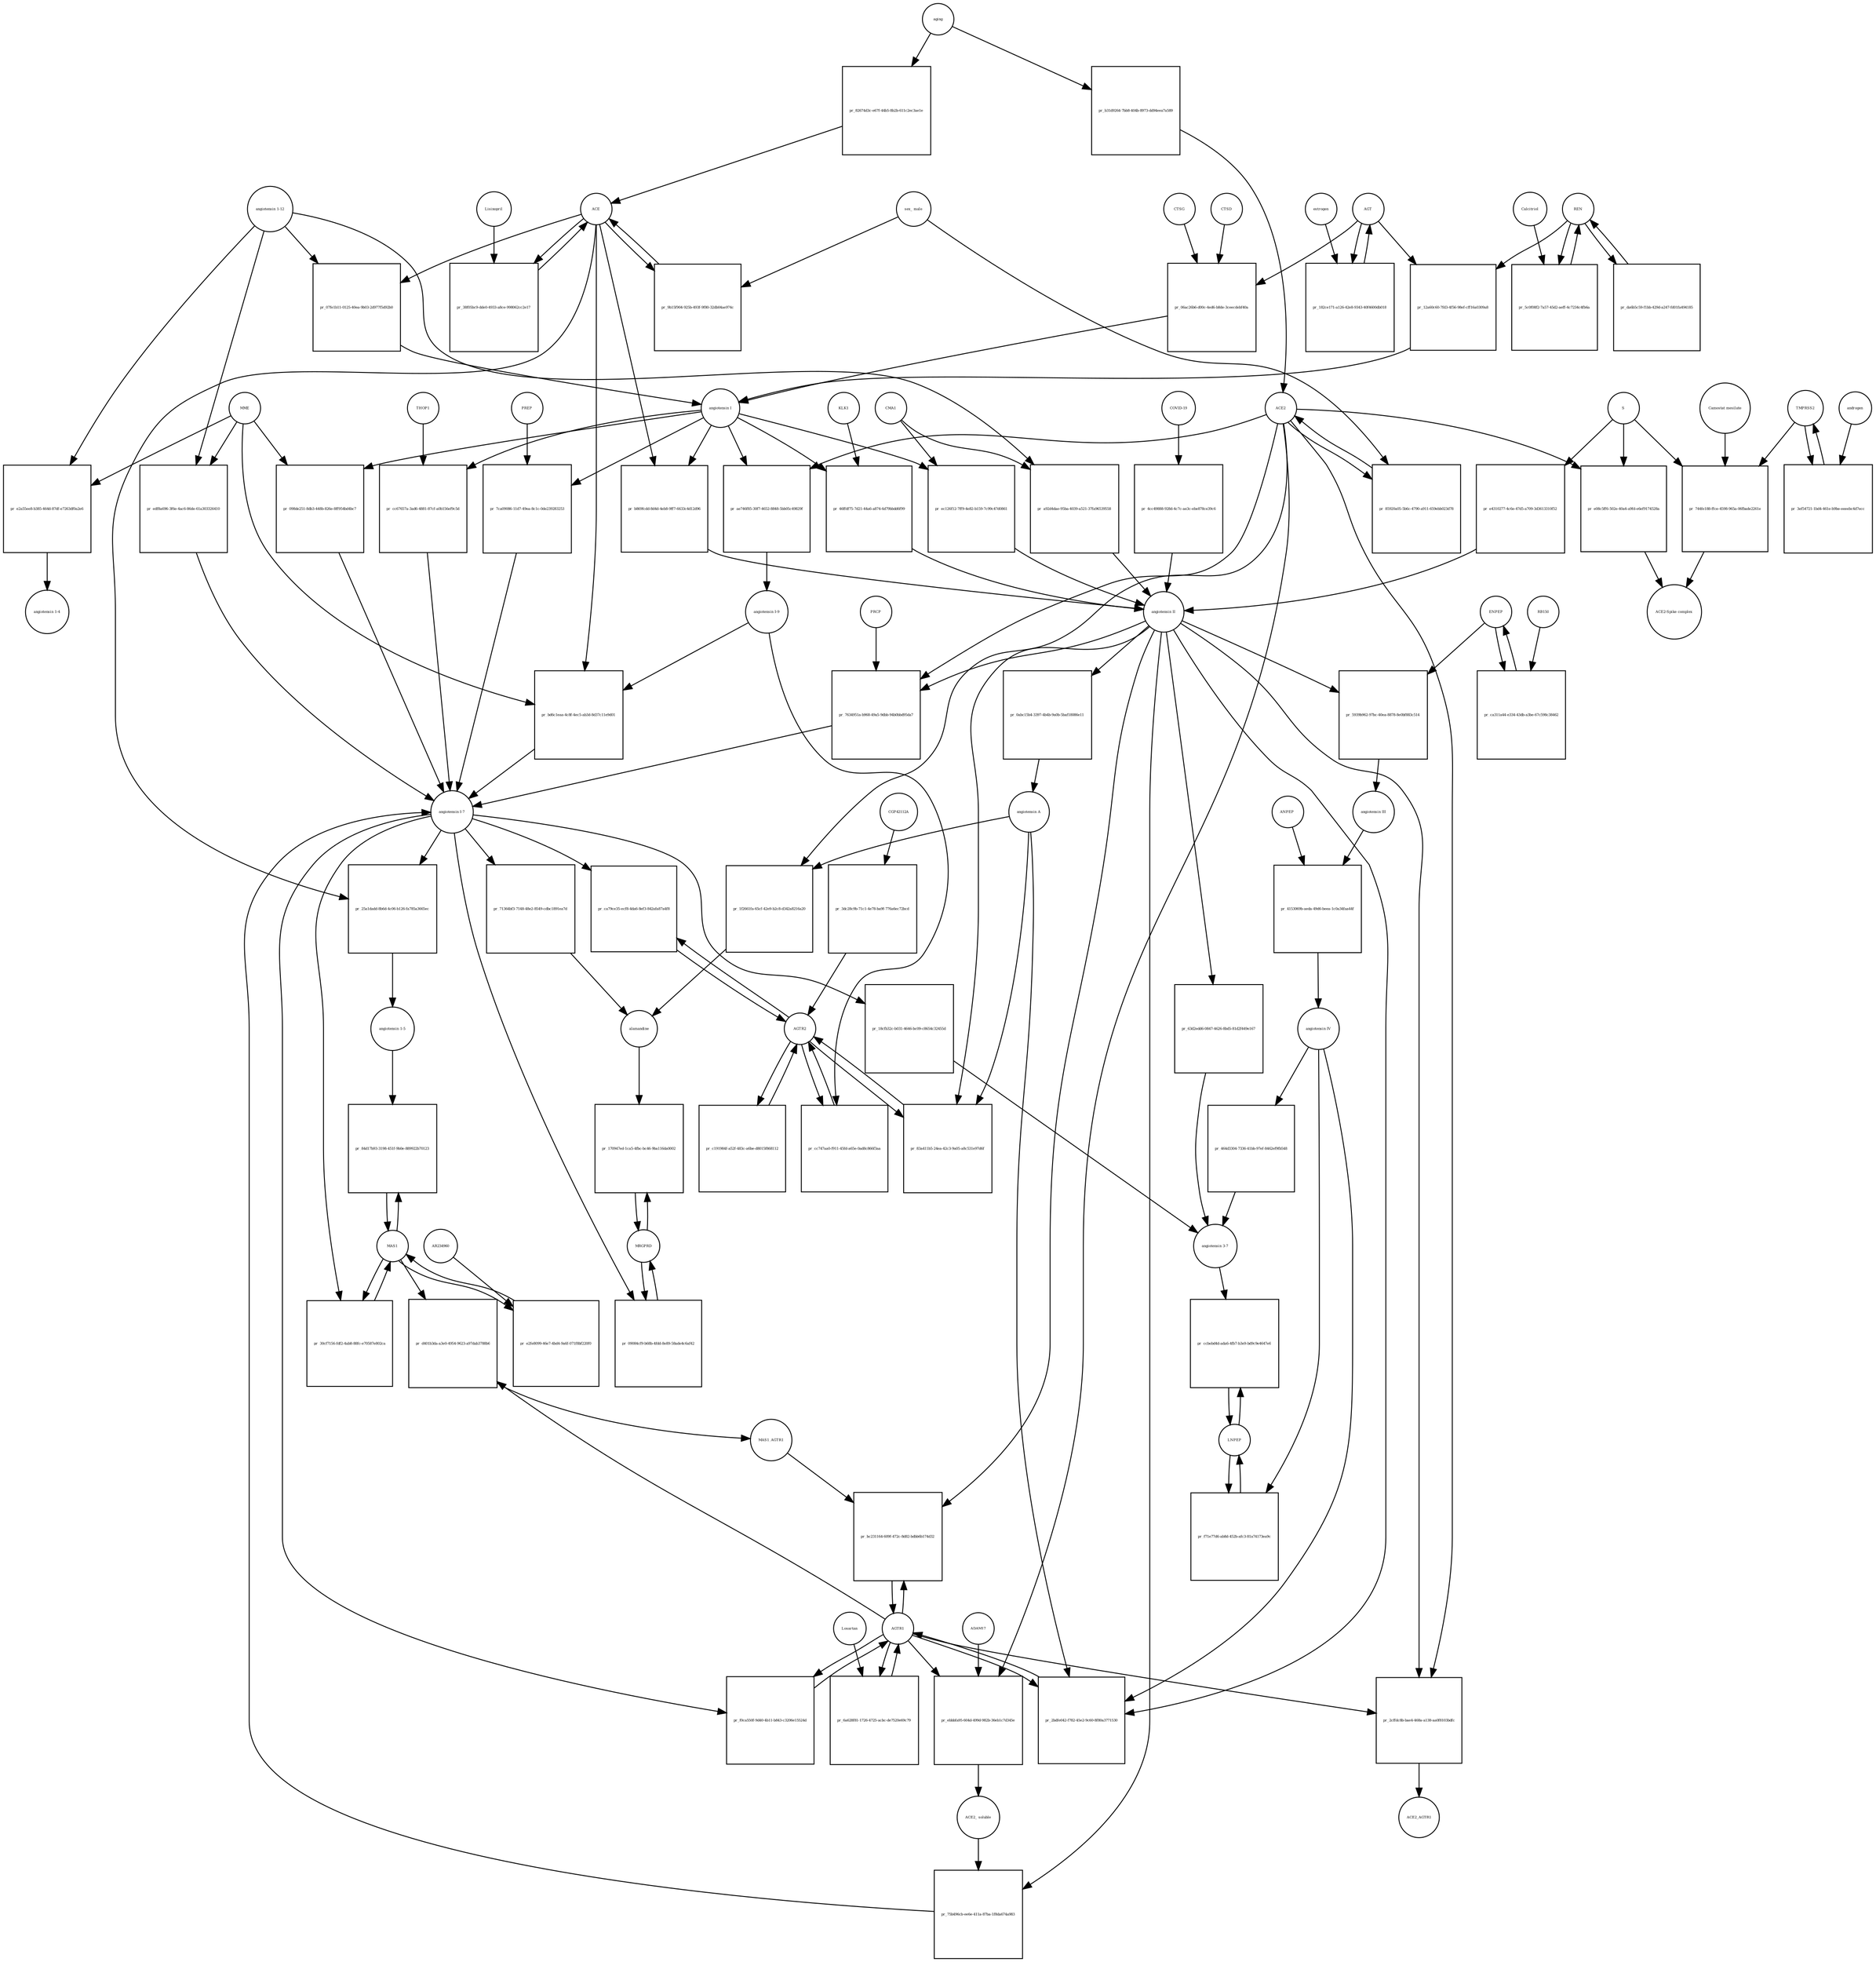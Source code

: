 strict digraph  {
"angiotensin I" [annotation="urn_miriam_obo.chebi_CHEBI%3A2718", bipartite=0, cls="simple chemical", fontsize=4, label="angiotensin I", shape=circle];
"pr_b869fcdd-8d4d-4eb8-9ff7-6633c4d12d96" [annotation="", bipartite=1, cls=process, fontsize=4, label="pr_b869fcdd-8d4d-4eb8-9ff7-6633c4d12d96", shape=square];
"angiotensin II" [annotation="urn_miriam_obo.chebi_CHEBI%3A2718", bipartite=0, cls="simple chemical", fontsize=4, label="angiotensin II", shape=circle];
ACE [annotation="urn_miriam_hgnc_HGNC%3A2707", bipartite=0, cls=macromolecule, fontsize=4, label=ACE, shape=circle];
"pr_ae746f85-30f7-4652-8848-5bb05c49829f" [annotation="", bipartite=1, cls=process, fontsize=4, label="pr_ae746f85-30f7-4652-8848-5bb05c49829f", shape=square];
"angiotensin I-9" [annotation="urn_miriam_obo.chebi_CHEBI%3A80128", bipartite=0, cls="simple chemical", fontsize=4, label="angiotensin I-9", shape=circle];
ACE2 [annotation="urn_miriam_hgnc_HGNC%3A13557", bipartite=0, cls=macromolecule, fontsize=4, label=ACE2, shape=circle];
"pr_bd6c1eaa-4c8f-4ec5-ab3d-8d37c11e9d01" [annotation="", bipartite=1, cls=process, fontsize=4, label="pr_bd6c1eaa-4c8f-4ec5-ab3d-8d37c11e9d01", shape=square];
"angiotensin I-7" [annotation="urn_miriam_obo.chebi_CHEBI%3A55438", bipartite=0, cls="simple chemical", fontsize=4, label="angiotensin I-7", shape=circle];
MME [annotation="urn_miriam_hgnc_HGNC%3A7154", bipartite=0, cls=macromolecule, fontsize=4, label=MME, shape=circle];
"pr_7634951a-b968-49a5-9dbb-94b0bbd95da7" [annotation="", bipartite=1, cls=process, fontsize=4, label="pr_7634951a-b968-49a5-9dbb-94b0bbd95da7", shape=square];
PRCP [annotation="urn_miriam_hgnc_HGNC%3A9344", bipartite=0, cls=macromolecule, fontsize=4, label=PRCP, shape=circle];
"pr_25a1dadd-8b6d-4c06-b126-fa785a3665ec" [annotation="", bipartite=1, cls=process, fontsize=4, label="pr_25a1dadd-8b6d-4c06-b126-fa785a3665ec", shape=square];
"angiotensin 1-5" [annotation="urn_miriam_obo.chebi_CHEBI%3A80129", bipartite=0, cls="simple chemical", fontsize=4, label="angiotensin 1-5", shape=circle];
REN [annotation="urn_miriam_hgnc_HGNC%3A9958", bipartite=0, cls=macromolecule, fontsize=4, label=REN, shape=circle];
"pr_5c0f08f2-7a57-45d2-aeff-4c7234c4fb6a" [annotation="", bipartite=1, cls="omitted process", fontsize=4, label="pr_5c0f08f2-7a57-45d2-aeff-4c7234c4fb6a", shape=square];
Calcitriol [annotation="urn_miriam_obo.chebi_CHEBI%3A17823", bipartite=0, cls="simple chemical", fontsize=4, label=Calcitriol, shape=circle];
AGT [annotation="urn_miriam_hgnc_HGNC%3A333", bipartite=0, cls=macromolecule, fontsize=4, label=AGT, shape=circle];
"pr_12a60c60-7fd3-4f56-98ef-cff16a0309a8" [annotation="", bipartite=1, cls=process, fontsize=4, label="pr_12a60c60-7fd3-4f56-98ef-cff16a0309a8", shape=square];
"pr_098de251-8db3-448b-826e-8ff954bd4bc7" [annotation="", bipartite=1, cls=process, fontsize=4, label="pr_098de251-8db3-448b-826e-8ff954bd4bc7", shape=square];
MAS1 [annotation="urn_miriam_hgnc_HGNC%3A6899", bipartite=0, cls=macromolecule, fontsize=4, label=MAS1, shape=circle];
"pr_84d17b93-3198-451f-9b0e-889922b70123" [annotation="", bipartite=1, cls=process, fontsize=4, label="pr_84d17b93-3198-451f-9b0e-889922b70123", shape=square];
"pr_71364bf3-7148-48e2-8549-cdbc1891ea7d" [annotation="", bipartite=1, cls=process, fontsize=4, label="pr_71364bf3-7148-48e2-8549-cdbc1891ea7d", shape=square];
alamandine [annotation="", bipartite=0, cls="simple chemical", fontsize=4, label=alamandine, shape=circle];
"pr_0abc15b4-3397-4b4b-9a0b-5baf18086e11" [annotation="", bipartite=1, cls=process, fontsize=4, label="pr_0abc15b4-3397-4b4b-9a0b-5baf18086e11", shape=square];
"angiotensin A" [annotation="urn_miriam_kegg.compound_C20970", bipartite=0, cls="simple chemical", fontsize=4, label="angiotensin A", shape=circle];
"pr_1f2661fa-65cf-42e9-b2c8-d342a8216a20" [annotation="", bipartite=1, cls=process, fontsize=4, label="pr_1f2661fa-65cf-42e9-b2c8-d342a8216a20", shape=square];
"pr_5939b962-97bc-40ea-8878-8e0bf883c514" [annotation="", bipartite=1, cls=process, fontsize=4, label="pr_5939b962-97bc-40ea-8878-8e0bf883c514", shape=square];
"angiotensin III" [annotation="urn_miriam_obo.chebi_CHEBI%3A89666", bipartite=0, cls="simple chemical", fontsize=4, label="angiotensin III", shape=circle];
ENPEP [annotation="", bipartite=0, cls=macromolecule, fontsize=4, label=ENPEP, shape=circle];
"pr_4153069b-aeda-49d6-beea-1c0a34faa44f" [annotation="", bipartite=1, cls=process, fontsize=4, label="pr_4153069b-aeda-49d6-beea-1c0a34faa44f", shape=square];
"angiotensin IV" [annotation="urn_miriam_pubmed_32333398|urn_miriam_obo.chebi_CHEBI%3A80127", bipartite=0, cls="simple chemical", fontsize=4, label="angiotensin IV", shape=circle];
"ANPEP " [annotation="urn_miriam_hgnc_HGNC%3A500", bipartite=0, cls=macromolecule, fontsize=4, label="ANPEP ", shape=circle];
CGP42112A [annotation="urn_miriam_obo.chebi_CHEBI%3A147302", bipartite=0, cls="simple chemical", fontsize=4, label=CGP42112A, shape=circle];
"pr_3dc28c9b-71c1-4e78-ba9f-776a6ec72bcd" [annotation="", bipartite=1, cls=process, fontsize=4, label="pr_3dc28c9b-71c1-4e78-ba9f-776a6ec72bcd", shape=square];
AGTR2 [annotation="urn_miriam_hgnc_HGNC%3A338", bipartite=0, cls=macromolecule, fontsize=4, label=AGTR2, shape=circle];
"pr_da6b5c59-f1bb-429d-a247-fd01fa494185" [annotation="", bipartite=1, cls=process, fontsize=4, label="pr_da6b5c59-f1bb-429d-a247-fd01fa494185", shape=square];
"pr_ebbbfa95-604d-499d-982b-36eb1c7d345e" [annotation="", bipartite=1, cls=process, fontsize=4, label="pr_ebbbfa95-604d-499d-982b-36eb1c7d345e", shape=square];
"ACE2_ soluble" [annotation="urn_miriam_hgnc.symbol_ACE2", bipartite=0, cls=macromolecule, fontsize=4, label="ACE2_ soluble", shape=circle];
ADAM17 [annotation="urn_miriam_hgnc_HGNC%3A195", bipartite=0, cls=macromolecule, fontsize=4, label=ADAM17, shape=circle];
AGTR1 [annotation="urn_miriam_hgnc_HGNC%3A336", bipartite=0, cls=macromolecule, fontsize=4, label=AGTR1, shape=circle];
"pr_83a411b5-24ea-42c3-9a05-a8c531e97d6f" [annotation="", bipartite=1, cls=process, fontsize=4, label="pr_83a411b5-24ea-42c3-9a05-a8c531e97d6f", shape=square];
"pr_b31d9264-7bb8-404b-8973-dd94eea7a589" [annotation="", bipartite=1, cls=process, fontsize=4, label="pr_b31d9264-7bb8-404b-8973-dd94eea7a589", shape=square];
aging [annotation="urn_miriam_obo.go_GO%3A0007568", bipartite=0, cls=phenotype, fontsize=4, label=aging, shape=circle];
MRGPRD [annotation="urn_miriam_hgnc_HGNC%3A29626", bipartite=0, cls=macromolecule, fontsize=4, label=MRGPRD, shape=circle];
"pr_170947ed-1ca5-4fbc-bc46-9ba116da0002" [annotation="", bipartite=1, cls=process, fontsize=4, label="pr_170947ed-1ca5-4fbc-bc46-9ba116da0002", shape=square];
"pr_75b496cb-ee6e-411a-87ba-1f8da674a983" [annotation="", bipartite=1, cls=process, fontsize=4, label="pr_75b496cb-ee6e-411a-87ba-1f8da674a983", shape=square];
"pr_82674d3c-e67f-44b5-8b2b-611c2ec3ae1e" [annotation="", bipartite=1, cls=process, fontsize=4, label="pr_82674d3c-e67f-44b5-8b2b-611c2ec3ae1e", shape=square];
"pr_85920a05-5b6c-4790-a911-659ebb023d78" [annotation="", bipartite=1, cls=process, fontsize=4, label="pr_85920a05-5b6c-4790-a911-659ebb023d78", shape=square];
"sex_ male" [annotation=urn_miriam_mesh_D008297, bipartite=0, cls=phenotype, fontsize=4, label="sex_ male", shape=circle];
"pr_e4310277-4c6e-47d5-a709-3d3613310f52" [annotation="", bipartite=1, cls=process, fontsize=4, label="pr_e4310277-4c6e-47d5-a709-3d3613310f52", shape=square];
S [annotation="urn_miriam_uniprot_P0DTC2|urn_miriam_uniprot_P59594", bipartite=0, cls=macromolecule, fontsize=4, label=S, shape=circle];
"pr_9b15f904-925b-493f-9f80-32db04ae974c" [annotation="", bipartite=1, cls=process, fontsize=4, label="pr_9b15f904-925b-493f-9f80-32db04ae974c", shape=square];
"pr_2bdfe042-f782-45e2-9c60-8f80a3771530" [annotation="", bipartite=1, cls=process, fontsize=4, label="pr_2bdfe042-f782-45e2-9c60-8f80a3771530", shape=square];
"pr_2cffdc8b-bae4-468a-a138-aa0f8103bdfc" [annotation="", bipartite=1, cls=process, fontsize=4, label="pr_2cffdc8b-bae4-468a-a138-aa0f8103bdfc", shape=square];
ACE2_AGTR1 [annotation=urn_miriam_pubmed_25225202, bipartite=0, cls=complex, fontsize=4, label=ACE2_AGTR1, shape=circle];
"pr_e08c5ff6-502e-40a4-a9fd-e6ef9174528a" [annotation="", bipartite=1, cls=process, fontsize=4, label="pr_e08c5ff6-502e-40a4-a9fd-e6ef9174528a", shape=square];
"ACE2-Spike complex" [annotation=urn_miriam_pubmed_32275855, bipartite=0, cls=complex, fontsize=4, label="ACE2-Spike complex", shape=circle];
"pr_4cc49888-928d-4c7c-ae3c-ebe878ce39c6" [annotation="", bipartite=1, cls=process, fontsize=4, label="pr_4cc49888-928d-4c7c-ae3c-ebe878ce39c6", shape=square];
"COVID-19" [annotation="urn_miriam_taxonomy_2697049|urn_miriam_mesh_C000657245", bipartite=0, cls=phenotype, fontsize=4, label="COVID-19", shape=circle];
"angiotensin 1-12" [annotation=urn_miriam_pubmed_27465904, bipartite=0, cls="simple chemical", fontsize=4, label="angiotensin 1-12", shape=circle];
"pr_a92d4dae-95ba-4039-a521-37fa96539558" [annotation="", bipartite=1, cls=process, fontsize=4, label="pr_a92d4dae-95ba-4039-a521-37fa96539558", shape=square];
CMA1 [annotation="urn_miriam_hgnc_HGNC%3A2097", bipartite=0, cls=macromolecule, fontsize=4, label=CMA1, shape=circle];
TMPRSS2 [annotation="urn_miriam_hgnc_HGNC%3A11876", bipartite=0, cls=macromolecule, fontsize=4, label=TMPRSS2, shape=circle];
"pr_3ef54721-1bd4-461e-b9be-eeeebc4d7ecc" [annotation="", bipartite=1, cls="omitted process", fontsize=4, label="pr_3ef54721-1bd4-461e-b9be-eeeebc4d7ecc", shape=square];
androgen [annotation="urn_miriam_obo.chebi_CHEBI%3A50113", bipartite=0, cls="simple chemical", fontsize=4, label=androgen, shape=circle];
"pr_182ce171-a126-42e8-9343-40f4600db018" [annotation="", bipartite=1, cls="omitted process", fontsize=4, label="pr_182ce171-a126-42e8-9343-40f4600db018", shape=square];
estrogen [annotation="urn_miriam_obo.chebi_CHEBI%3A50114", bipartite=0, cls="simple chemical", fontsize=4, label=estrogen, shape=circle];
"pr_e2a55ee8-b385-464d-87df-e7263df0a2e6" [annotation="", bipartite=1, cls=process, fontsize=4, label="pr_e2a55ee8-b385-464d-87df-e7263df0a2e6", shape=square];
"angiotensin 1-4" [annotation=urn_miriam_pubmed_22490446, bipartite=0, cls="simple chemical", fontsize=4, label="angiotensin 1-4", shape=circle];
"pr_d401b3da-a3e0-4954-9623-a97dab3788b6" [annotation="", bipartite=1, cls=process, fontsize=4, label="pr_d401b3da-a3e0-4954-9623-a97dab3788b6", shape=square];
MAS1_AGTR1 [annotation=urn_miriam_pubmed_15809376, bipartite=0, cls=complex, fontsize=4, label=MAS1_AGTR1, shape=circle];
"pr_bc231164-609f-472c-8d82-bdbb6b174d32" [annotation="", bipartite=1, cls=process, fontsize=4, label="pr_bc231164-609f-472c-8d82-bdbb6b174d32", shape=square];
"pr_38f05bc9-dde0-4933-a8ce-998062cc2e17" [annotation="", bipartite=1, cls=process, fontsize=4, label="pr_38f05bc9-dde0-4933-a8ce-998062cc2e17", shape=square];
Lisinopril [annotation="urn_miriam_obo.chebi_CHEBI%3A43755", bipartite=0, cls="simple chemical", fontsize=4, label=Lisinopril, shape=circle];
"pr_07fe1b11-0125-40ea-9b03-2d977f5d92b0" [annotation="", bipartite=1, cls=process, fontsize=4, label="pr_07fe1b11-0125-40ea-9b03-2d977f5d92b0", shape=square];
LNPEP [annotation="urn_miriam_hgnc_HGNC%3A6656", bipartite=0, cls=macromolecule, fontsize=4, label=LNPEP, shape=circle];
"pr_f71e77d6-ab8d-452b-afc3-81a74173ea9c" [annotation="", bipartite=1, cls=process, fontsize=4, label="pr_f71e77d6-ab8d-452b-afc3-81a74173ea9c", shape=square];
"pr_edf8a696-3f6e-4ac6-86de-61a303326410" [annotation="", bipartite=1, cls=process, fontsize=4, label="pr_edf8a696-3f6e-4ac6-86de-61a303326410", shape=square];
"pr_e2fe8099-46e7-4bd4-9a6f-071f8bf220f0" [annotation="", bipartite=1, cls=process, fontsize=4, label="pr_e2fe8099-46e7-4bd4-9a6f-071f8bf220f0", shape=square];
AR234960 [annotation="urn_miriam_pubchem.compound_146025955", bipartite=0, cls="simple chemical", fontsize=4, label=AR234960, shape=circle];
"pr_ca311a44-e334-43db-a3be-67c598c38462" [annotation="", bipartite=1, cls=process, fontsize=4, label="pr_ca311a44-e334-43db-a3be-67c598c38462", shape=square];
RB150 [annotation="", bipartite=0, cls="simple chemical", fontsize=4, label=RB150, shape=circle];
"pr_06ac26b6-d00c-4ed6-b8de-3ceecdebf40a" [annotation="", bipartite=1, cls=process, fontsize=4, label="pr_06ac26b6-d00c-4ed6-b8de-3ceecdebf40a", shape=square];
CTSD [annotation="urn_miriam_hgnc_HGNC%3A2529", bipartite=0, cls=macromolecule, fontsize=4, label=CTSD, shape=circle];
CTSG [annotation="urn_miriam_hgnc_HGNC%3A2532", bipartite=0, cls=macromolecule, fontsize=4, label=CTSG, shape=circle];
"pr_ec126f12-7ff9-4e82-b159-7c99c47d0861" [annotation="", bipartite=1, cls=process, fontsize=4, label="pr_ec126f12-7ff9-4e82-b159-7c99c47d0861", shape=square];
"pr_46ffdf75-7d21-44a6-a874-6d79bbdd6f99" [annotation="", bipartite=1, cls=process, fontsize=4, label="pr_46ffdf75-7d21-44a6-a874-6d79bbdd6f99", shape=square];
KLK1 [annotation="urn_miriam_hgnc_HGNC%3A6357|urn_miriam_pubmed_6555043", bipartite=0, cls=macromolecule, fontsize=4, label=KLK1, shape=circle];
"pr_cc67657a-3ad6-4881-87cf-a0b156ef9c5d" [annotation="", bipartite=1, cls=process, fontsize=4, label="pr_cc67657a-3ad6-4881-87cf-a0b156ef9c5d", shape=square];
THOP1 [annotation="urn_miriam_hgnc_HGNC%3A11793", bipartite=0, cls=macromolecule, fontsize=4, label=THOP1, shape=circle];
"pr_7ca09086-11d7-49ea-8c1c-0de239283253" [annotation="", bipartite=1, cls=process, fontsize=4, label="pr_7ca09086-11d7-49ea-8c1c-0de239283253", shape=square];
PREP [annotation="urn_miriam_hgnc_HGNC%3A9358", bipartite=0, cls=macromolecule, fontsize=4, label=PREP, shape=circle];
"pr_6a628f81-1726-4725-acbc-de7520e69c79" [annotation="", bipartite=1, cls=process, fontsize=4, label="pr_6a628f81-1726-4725-acbc-de7520e69c79", shape=square];
Losartan [annotation="urn_miriam_obo.chebi_CHEBI%3A6541", bipartite=0, cls="simple chemical", fontsize=4, label=Losartan, shape=circle];
"pr_f0ca550f-9d40-4b11-b843-c3206e15524d" [annotation="", bipartite=1, cls=process, fontsize=4, label="pr_f0ca550f-9d40-4b11-b843-c3206e15524d", shape=square];
"pr_c191984f-a52f-483c-a6be-d8015f868112" [annotation="", bipartite=1, cls=process, fontsize=4, label="pr_c191984f-a52f-483c-a6be-d8015f868112", shape=square];
"pr_ca79ce35-ecf8-4da6-8ef3-842afa87a4f8" [annotation="", bipartite=1, cls=process, fontsize=4, label="pr_ca79ce35-ecf8-4da6-8ef3-842afa87a4f8", shape=square];
"pr_cc747aa0-f911-45fd-a65e-0ad8c866f3aa" [annotation="", bipartite=1, cls=process, fontsize=4, label="pr_cc747aa0-f911-45fd-a65e-0ad8c866f3aa", shape=square];
"pr_30cf7156-fdf2-4ab8-88fc-e70587e802ca" [annotation="", bipartite=1, cls=process, fontsize=4, label="pr_30cf7156-fdf2-4ab8-88fc-e70587e802ca", shape=square];
"pr_09084cf9-b68b-4fdd-8e89-58ade4c6af42" [annotation="", bipartite=1, cls=process, fontsize=4, label="pr_09084cf9-b68b-4fdd-8e89-58ade4c6af42", shape=square];
"pr_18cfb32c-b031-4646-bc09-c8654c32455d" [annotation="", bipartite=1, cls=process, fontsize=4, label="pr_18cfb32c-b031-4646-bc09-c8654c32455d", shape=square];
"angiotensin 3-7" [annotation=urn_miriam_pubmed_30934934, bipartite=0, cls="simple chemical", fontsize=4, label="angiotensin 3-7", shape=circle];
"pr_63d2edd6-0847-4626-8bd5-81d2f449e167" [annotation="", bipartite=1, cls=process, fontsize=4, label="pr_63d2edd6-0847-4626-8bd5-81d2f449e167", shape=square];
"pr_464d3304-7336-41bb-97ef-8462ef9fb548" [annotation="", bipartite=1, cls=process, fontsize=4, label="pr_464d3304-7336-41bb-97ef-8462ef9fb548", shape=square];
"pr_744fe188-ffce-4598-965a-06fbade2261e" [annotation="", bipartite=1, cls="omitted process", fontsize=4, label="pr_744fe188-ffce-4598-965a-06fbade2261e", shape=square];
"Camostat mesilate" [annotation="urn_miriam_obo.chebi_CHEBI%3A135632", bipartite=0, cls="simple chemical", fontsize=4, label="Camostat mesilate", shape=circle];
"pr_ccbebd4d-ada6-4fb7-b3e9-bd9c9e4647e6" [annotation="", bipartite=1, cls=process, fontsize=4, label="pr_ccbebd4d-ada6-4fb7-b3e9-bd9c9e4647e6", shape=square];
"angiotensin I" -> "pr_b869fcdd-8d4d-4eb8-9ff7-6633c4d12d96"  [annotation="", interaction_type=consumption];
"angiotensin I" -> "pr_ae746f85-30f7-4652-8848-5bb05c49829f"  [annotation="", interaction_type=consumption];
"angiotensin I" -> "pr_098de251-8db3-448b-826e-8ff954bd4bc7"  [annotation="", interaction_type=consumption];
"angiotensin I" -> "pr_ec126f12-7ff9-4e82-b159-7c99c47d0861"  [annotation="", interaction_type=consumption];
"angiotensin I" -> "pr_46ffdf75-7d21-44a6-a874-6d79bbdd6f99"  [annotation="", interaction_type=consumption];
"angiotensin I" -> "pr_cc67657a-3ad6-4881-87cf-a0b156ef9c5d"  [annotation="", interaction_type=consumption];
"angiotensin I" -> "pr_7ca09086-11d7-49ea-8c1c-0de239283253"  [annotation="", interaction_type=consumption];
"pr_b869fcdd-8d4d-4eb8-9ff7-6633c4d12d96" -> "angiotensin II"  [annotation="", interaction_type=production];
"angiotensin II" -> "pr_7634951a-b968-49a5-9dbb-94b0bbd95da7"  [annotation="", interaction_type=consumption];
"angiotensin II" -> "pr_0abc15b4-3397-4b4b-9a0b-5baf18086e11"  [annotation="", interaction_type=consumption];
"angiotensin II" -> "pr_5939b962-97bc-40ea-8878-8e0bf883c514"  [annotation="", interaction_type=consumption];
"angiotensin II" -> "pr_83a411b5-24ea-42c3-9a05-a8c531e97d6f"  [annotation="urn_miriam_pubmed_17630322|urn_miriam_taxonomy_9606|urn_miriam_pubmed_17138938", interaction_type=stimulation];
"angiotensin II" -> "pr_75b496cb-ee6e-411a-87ba-1f8da674a983"  [annotation="", interaction_type=consumption];
"angiotensin II" -> "pr_2bdfe042-f782-45e2-9c60-8f80a3771530"  [annotation="urn_miriam_pubmed_17630322|urn_miriam_taxonomy_40674|urn_miriam_pubmed_26497614|urn_miriam_pubmed_32333398|urn_miriam_pubmed_17138938", interaction_type=stimulation];
"angiotensin II" -> "pr_2cffdc8b-bae4-468a-a138-aa0f8103bdfc"  [annotation="urn_miriam_pubmed_25225202|urn_miriam_taxonomy_40674", interaction_type=inhibition];
"angiotensin II" -> "pr_bc231164-609f-472c-8d82-bdbb6b174d32"  [annotation="urn_miriam_pubmed_15809376|urn_miriam_taxonomy_40674", interaction_type=stimulation];
"angiotensin II" -> "pr_63d2edd6-0847-4626-8bd5-81d2f449e167"  [annotation="", interaction_type=consumption];
ACE -> "pr_b869fcdd-8d4d-4eb8-9ff7-6633c4d12d96"  [annotation="urn_miriam_taxonomy_9606|urn_miriam_pubmed_190881|urn_miriam_pubmed_10969042", interaction_type=catalysis];
ACE -> "pr_bd6c1eaa-4c8f-4ec5-ab3d-8d37c11e9d01"  [annotation="urn_miriam_pubmed_15283675|urn_miriam_taxonomy_9606", interaction_type=catalysis];
ACE -> "pr_25a1dadd-8b6d-4c06-b126-fa785a3665ec"  [annotation="urn_miriam_pubmed_10969042|urn_miriam_taxonomy_9606", interaction_type=catalysis];
ACE -> "pr_9b15f904-925b-493f-9f80-32db04ae974c"  [annotation="", interaction_type=consumption];
ACE -> "pr_38f05bc9-dde0-4933-a8ce-998062cc2e17"  [annotation="", interaction_type=consumption];
ACE -> "pr_07fe1b11-0125-40ea-9b03-2d977f5d92b0"  [annotation="urn_miriam_pubmed_22490446|urn_miriam_taxonomy_10116", interaction_type=catalysis];
"pr_ae746f85-30f7-4652-8848-5bb05c49829f" -> "angiotensin I-9"  [annotation="", interaction_type=production];
"angiotensin I-9" -> "pr_bd6c1eaa-4c8f-4ec5-ab3d-8d37c11e9d01"  [annotation="", interaction_type=consumption];
"angiotensin I-9" -> "pr_cc747aa0-f911-45fd-a65e-0ad8c866f3aa"  [annotation="urn_miriam_pubmed_30048754|urn_miriam_taxonomy_10116", interaction_type=stimulation];
ACE2 -> "pr_ae746f85-30f7-4652-8848-5bb05c49829f"  [annotation="urn_miriam_pubmed_10969042|urn_miriam_taxonomy_9606", interaction_type=catalysis];
ACE2 -> "pr_7634951a-b968-49a5-9dbb-94b0bbd95da7"  [annotation="urn_miriam_taxonomy_10090|urn_miriam_pubmed_23392115", interaction_type=catalysis];
ACE2 -> "pr_1f2661fa-65cf-42e9-b2c8-d342a8216a20"  [annotation="urn_miriam_pubmed_23446738|urn_miriam_taxonomy_9606", interaction_type=catalysis];
ACE2 -> "pr_ebbbfa95-604d-499d-982b-36eb1c7d345e"  [annotation="", interaction_type=consumption];
ACE2 -> "pr_85920a05-5b6c-4790-a911-659ebb023d78"  [annotation="", interaction_type=consumption];
ACE2 -> "pr_2cffdc8b-bae4-468a-a138-aa0f8103bdfc"  [annotation="", interaction_type=consumption];
ACE2 -> "pr_e08c5ff6-502e-40a4-a9fd-e6ef9174528a"  [annotation="", interaction_type=consumption];
"pr_bd6c1eaa-4c8f-4ec5-ab3d-8d37c11e9d01" -> "angiotensin I-7"  [annotation="", interaction_type=production];
"angiotensin I-7" -> "pr_25a1dadd-8b6d-4c06-b126-fa785a3665ec"  [annotation="", interaction_type=consumption];
"angiotensin I-7" -> "pr_71364bf3-7148-48e2-8549-cdbc1891ea7d"  [annotation="", interaction_type=consumption];
"angiotensin I-7" -> "pr_f0ca550f-9d40-4b11-b843-c3206e15524d"  [annotation="urn_miriam_pubmed_29928987|urn_miriam_taxonomy_9606", interaction_type=inhibition];
"angiotensin I-7" -> "pr_ca79ce35-ecf8-4da6-8ef3-842afa87a4f8"  [annotation="urn_miriam_pubmed_15767466|urn_miriam_taxonomy_10116", interaction_type=stimulation];
"angiotensin I-7" -> "pr_30cf7156-fdf2-4ab8-88fc-e70587e802ca"  [annotation="urn_miriam_pubmed_27217404|urn_miriam_taxonomy_9606", interaction_type=stimulation];
"angiotensin I-7" -> "pr_09084cf9-b68b-4fdd-8e89-58ade4c6af42"  [annotation="urn_miriam_pubmed_27217404|urn_miriam_taxonomy_9606", interaction_type=stimulation];
"angiotensin I-7" -> "pr_18cfb32c-b031-4646-bc09-c8654c32455d"  [annotation="", interaction_type=consumption];
MME -> "pr_bd6c1eaa-4c8f-4ec5-ab3d-8d37c11e9d01"  [annotation="urn_miriam_pubmed_15283675|urn_miriam_taxonomy_9606", interaction_type=catalysis];
MME -> "pr_098de251-8db3-448b-826e-8ff954bd4bc7"  [annotation="urn_miriam_taxonomy_9606|urn_miriam_pubmed_15283675", interaction_type=catalysis];
MME -> "pr_e2a55ee8-b385-464d-87df-e7263df0a2e6"  [annotation="urn_miriam_pubmed_22490446|urn_miriam_taxonomy_10116", interaction_type=catalysis];
MME -> "pr_edf8a696-3f6e-4ac6-86de-61a303326410"  [annotation="urn_miriam_pubmed_22490446|urn_miriam_taxonomy_10116", interaction_type=catalysis];
"pr_7634951a-b968-49a5-9dbb-94b0bbd95da7" -> "angiotensin I-7"  [annotation="", interaction_type=production];
PRCP -> "pr_7634951a-b968-49a5-9dbb-94b0bbd95da7"  [annotation="urn_miriam_taxonomy_10090|urn_miriam_pubmed_23392115", interaction_type=catalysis];
"pr_25a1dadd-8b6d-4c06-b126-fa785a3665ec" -> "angiotensin 1-5"  [annotation="", interaction_type=production];
"angiotensin 1-5" -> "pr_84d17b93-3198-451f-9b0e-889922b70123"  [annotation="urn_miriam_pubmed_27660028|urn_miriam_taxonomy_10116|urn_miriam_taxonomy_9606|urn_miriam_pubmed_27217404", interaction_type=stimulation];
REN -> "pr_5c0f08f2-7a57-45d2-aeff-4c7234c4fb6a"  [annotation="", interaction_type=consumption];
REN -> "pr_12a60c60-7fd3-4f56-98ef-cff16a0309a8"  [annotation="urn_miriam_pubmed_10585461|urn_miriam_pubmed_30934934|urn_miriam_pubmed_6172448|urn_miriam_taxonomy_9606", interaction_type=catalysis];
REN -> "pr_da6b5c59-f1bb-429d-a247-fd01fa494185"  [annotation="", interaction_type=consumption];
"pr_5c0f08f2-7a57-45d2-aeff-4c7234c4fb6a" -> REN  [annotation="", interaction_type=production];
Calcitriol -> "pr_5c0f08f2-7a57-45d2-aeff-4c7234c4fb6a"  [annotation="", interaction_type=inhibition];
AGT -> "pr_12a60c60-7fd3-4f56-98ef-cff16a0309a8"  [annotation="", interaction_type=consumption];
AGT -> "pr_182ce171-a126-42e8-9343-40f4600db018"  [annotation="", interaction_type=consumption];
AGT -> "pr_06ac26b6-d00c-4ed6-b8de-3ceecdebf40a"  [annotation="", interaction_type=consumption];
"pr_12a60c60-7fd3-4f56-98ef-cff16a0309a8" -> "angiotensin I"  [annotation="", interaction_type=production];
"pr_098de251-8db3-448b-826e-8ff954bd4bc7" -> "angiotensin I-7"  [annotation="", interaction_type=production];
MAS1 -> "pr_84d17b93-3198-451f-9b0e-889922b70123"  [annotation="", interaction_type=consumption];
MAS1 -> "pr_d401b3da-a3e0-4954-9623-a97dab3788b6"  [annotation="", interaction_type=consumption];
MAS1 -> "pr_e2fe8099-46e7-4bd4-9a6f-071f8bf220f0"  [annotation="", interaction_type=consumption];
MAS1 -> "pr_30cf7156-fdf2-4ab8-88fc-e70587e802ca"  [annotation="", interaction_type=consumption];
"pr_84d17b93-3198-451f-9b0e-889922b70123" -> MAS1  [annotation="", interaction_type=production];
"pr_71364bf3-7148-48e2-8549-cdbc1891ea7d" -> alamandine  [annotation="", interaction_type=production];
alamandine -> "pr_170947ed-1ca5-4fbc-bc46-9ba116da0002"  [annotation="urn_miriam_pubmed_23446738|urn_miriam_taxonomy_9606", interaction_type=stimulation];
"pr_0abc15b4-3397-4b4b-9a0b-5baf18086e11" -> "angiotensin A"  [annotation="", interaction_type=production];
"angiotensin A" -> "pr_1f2661fa-65cf-42e9-b2c8-d342a8216a20"  [annotation="", interaction_type=consumption];
"angiotensin A" -> "pr_83a411b5-24ea-42c3-9a05-a8c531e97d6f"  [annotation="urn_miriam_pubmed_17630322|urn_miriam_taxonomy_9606|urn_miriam_pubmed_17138938", interaction_type=stimulation];
"angiotensin A" -> "pr_2bdfe042-f782-45e2-9c60-8f80a3771530"  [annotation="urn_miriam_pubmed_17630322|urn_miriam_taxonomy_40674|urn_miriam_pubmed_26497614|urn_miriam_pubmed_32333398|urn_miriam_pubmed_17138938", interaction_type=stimulation];
"pr_1f2661fa-65cf-42e9-b2c8-d342a8216a20" -> alamandine  [annotation="", interaction_type=production];
"pr_5939b962-97bc-40ea-8878-8e0bf883c514" -> "angiotensin III"  [annotation="", interaction_type=production];
"angiotensin III" -> "pr_4153069b-aeda-49d6-beea-1c0a34faa44f"  [annotation="", interaction_type=consumption];
ENPEP -> "pr_5939b962-97bc-40ea-8878-8e0bf883c514"  [annotation="urn_miriam_pubmed_8876246|urn_miriam_taxonomy_10090", interaction_type=catalysis];
ENPEP -> "pr_ca311a44-e334-43db-a3be-67c598c38462"  [annotation="", interaction_type=consumption];
"pr_4153069b-aeda-49d6-beea-1c0a34faa44f" -> "angiotensin IV"  [annotation="", interaction_type=production];
"angiotensin IV" -> "pr_2bdfe042-f782-45e2-9c60-8f80a3771530"  [annotation="urn_miriam_pubmed_17630322|urn_miriam_taxonomy_40674|urn_miriam_pubmed_26497614|urn_miriam_pubmed_32333398|urn_miriam_pubmed_17138938", interaction_type=stimulation];
"angiotensin IV" -> "pr_f71e77d6-ab8d-452b-afc3-81a74173ea9c"  [annotation="urn_miriam_pubmed_11707427|urn_miriam_taxonomy_10090", interaction_type=stimulation];
"angiotensin IV" -> "pr_464d3304-7336-41bb-97ef-8462ef9fb548"  [annotation="", interaction_type=consumption];
"ANPEP " -> "pr_4153069b-aeda-49d6-beea-1c0a34faa44f"  [annotation="urn_miriam_pubmed_8876246|urn_miriam_taxonomy_10090", interaction_type=catalysis];
CGP42112A -> "pr_3dc28c9b-71c1-4e78-ba9f-776a6ec72bcd"  [annotation="", interaction_type=consumption];
"pr_3dc28c9b-71c1-4e78-ba9f-776a6ec72bcd" -> AGTR2  [annotation="", interaction_type=production];
AGTR2 -> "pr_83a411b5-24ea-42c3-9a05-a8c531e97d6f"  [annotation="", interaction_type=consumption];
AGTR2 -> "pr_c191984f-a52f-483c-a6be-d8015f868112"  [annotation="", interaction_type=consumption];
AGTR2 -> "pr_ca79ce35-ecf8-4da6-8ef3-842afa87a4f8"  [annotation="", interaction_type=consumption];
AGTR2 -> "pr_cc747aa0-f911-45fd-a65e-0ad8c866f3aa"  [annotation="", interaction_type=consumption];
"pr_da6b5c59-f1bb-429d-a247-fd01fa494185" -> REN  [annotation="", interaction_type=production];
"pr_ebbbfa95-604d-499d-982b-36eb1c7d345e" -> "ACE2_ soluble"  [annotation="", interaction_type=production];
"ACE2_ soluble" -> "pr_75b496cb-ee6e-411a-87ba-1f8da674a983"  [annotation="urn_miriam_pubmed_28512108|urn_miriam_taxonomy_9606", interaction_type=stimulation];
ADAM17 -> "pr_ebbbfa95-604d-499d-982b-36eb1c7d345e"  [annotation="urn_miriam_pubmed_24227843|urn_miriam_taxonomy_9606|urn_miriam_pubmed_32333398|urn_miriam_pubmed_28512108", interaction_type=catalysis];
AGTR1 -> "pr_ebbbfa95-604d-499d-982b-36eb1c7d345e"  [annotation="urn_miriam_pubmed_24227843|urn_miriam_taxonomy_9606|urn_miriam_pubmed_32333398|urn_miriam_pubmed_28512108", interaction_type=stimulation];
AGTR1 -> "pr_2bdfe042-f782-45e2-9c60-8f80a3771530"  [annotation="", interaction_type=consumption];
AGTR1 -> "pr_2cffdc8b-bae4-468a-a138-aa0f8103bdfc"  [annotation="", interaction_type=consumption];
AGTR1 -> "pr_d401b3da-a3e0-4954-9623-a97dab3788b6"  [annotation="", interaction_type=consumption];
AGTR1 -> "pr_bc231164-609f-472c-8d82-bdbb6b174d32"  [annotation="", interaction_type=consumption];
AGTR1 -> "pr_6a628f81-1726-4725-acbc-de7520e69c79"  [annotation="", interaction_type=consumption];
AGTR1 -> "pr_f0ca550f-9d40-4b11-b843-c3206e15524d"  [annotation="", interaction_type=consumption];
"pr_83a411b5-24ea-42c3-9a05-a8c531e97d6f" -> AGTR2  [annotation="", interaction_type=production];
"pr_b31d9264-7bb8-404b-8973-dd94eea7a589" -> ACE2  [annotation="", interaction_type=production];
aging -> "pr_b31d9264-7bb8-404b-8973-dd94eea7a589"  [annotation="urn_miriam_pubmed_20689271|urn_miriam_taxonomy_10116", interaction_type=inhibition];
aging -> "pr_82674d3c-e67f-44b5-8b2b-611c2ec3ae1e"  [annotation="urn_miriam_pubmed_20689271|urn_miriam_taxonomy_10116", interaction_type=stimulation];
MRGPRD -> "pr_170947ed-1ca5-4fbc-bc46-9ba116da0002"  [annotation="", interaction_type=consumption];
MRGPRD -> "pr_09084cf9-b68b-4fdd-8e89-58ade4c6af42"  [annotation="", interaction_type=consumption];
"pr_170947ed-1ca5-4fbc-bc46-9ba116da0002" -> MRGPRD  [annotation="", interaction_type=production];
"pr_75b496cb-ee6e-411a-87ba-1f8da674a983" -> "angiotensin I-7"  [annotation="", interaction_type=production];
"pr_82674d3c-e67f-44b5-8b2b-611c2ec3ae1e" -> ACE  [annotation="", interaction_type=production];
"pr_85920a05-5b6c-4790-a911-659ebb023d78" -> ACE2  [annotation="", interaction_type=production];
"sex_ male" -> "pr_85920a05-5b6c-4790-a911-659ebb023d78"  [annotation="urn_miriam_pubmed_26171856|urn_miriam_taxonomy_10116", interaction_type=stimulation];
"sex_ male" -> "pr_9b15f904-925b-493f-9f80-32db04ae974c"  [annotation="urn_miriam_pubmed_26171856|urn_miriam_taxonomy_10116", interaction_type=stimulation];
"pr_e4310277-4c6e-47d5-a709-3d3613310f52" -> "angiotensin II"  [annotation="", interaction_type=production];
S -> "pr_e4310277-4c6e-47d5-a709-3d3613310f52"  [annotation="urn_miriam_pubmed_16007097|urn_miriam_taxonomy_10090", interaction_type=stimulation];
S -> "pr_e08c5ff6-502e-40a4-a9fd-e6ef9174528a"  [annotation="", interaction_type=consumption];
S -> "pr_744fe188-ffce-4598-965a-06fbade2261e"  [annotation="", interaction_type=consumption];
"pr_9b15f904-925b-493f-9f80-32db04ae974c" -> ACE  [annotation="", interaction_type=production];
"pr_2bdfe042-f782-45e2-9c60-8f80a3771530" -> AGTR1  [annotation="", interaction_type=production];
"pr_2cffdc8b-bae4-468a-a138-aa0f8103bdfc" -> ACE2_AGTR1  [annotation="", interaction_type=production];
"pr_e08c5ff6-502e-40a4-a9fd-e6ef9174528a" -> "ACE2-Spike complex"  [annotation="", interaction_type=production];
"pr_4cc49888-928d-4c7c-ae3c-ebe878ce39c6" -> "angiotensin II"  [annotation="", interaction_type=production];
"COVID-19" -> "pr_4cc49888-928d-4c7c-ae3c-ebe878ce39c6"  [annotation="urn_miriam_pubmed_32048163|urn_miriam_taxonomy_9606", interaction_type=stimulation];
"angiotensin 1-12" -> "pr_a92d4dae-95ba-4039-a521-37fa96539558"  [annotation="", interaction_type=consumption];
"angiotensin 1-12" -> "pr_e2a55ee8-b385-464d-87df-e7263df0a2e6"  [annotation="", interaction_type=consumption];
"angiotensin 1-12" -> "pr_07fe1b11-0125-40ea-9b03-2d977f5d92b0"  [annotation="", interaction_type=consumption];
"angiotensin 1-12" -> "pr_edf8a696-3f6e-4ac6-86de-61a303326410"  [annotation="", interaction_type=consumption];
"pr_a92d4dae-95ba-4039-a521-37fa96539558" -> "angiotensin II"  [annotation="", interaction_type=production];
CMA1 -> "pr_a92d4dae-95ba-4039-a521-37fa96539558"  [annotation="urn_miriam_pubmed_22180785|urn_miriam_taxonomy_9606", interaction_type=catalysis];
CMA1 -> "pr_ec126f12-7ff9-4e82-b159-7c99c47d0861"  [annotation="urn_miriam_pubmed_2266130|urn_miriam_taxonomy_9606", interaction_type=catalysis];
TMPRSS2 -> "pr_3ef54721-1bd4-461e-b9be-eeeebc4d7ecc"  [annotation="", interaction_type=consumption];
TMPRSS2 -> "pr_744fe188-ffce-4598-965a-06fbade2261e"  [annotation="urn_miriam_pubmed_32142651|urn_miriam_taxonomy_9606", interaction_type=stimulation];
"pr_3ef54721-1bd4-461e-b9be-eeeebc4d7ecc" -> TMPRSS2  [annotation="", interaction_type=production];
androgen -> "pr_3ef54721-1bd4-461e-b9be-eeeebc4d7ecc"  [annotation="urn_miriam_pubmed_10485450|urn_miriam_taxonomy_9606", interaction_type=stimulation];
"pr_182ce171-a126-42e8-9343-40f4600db018" -> AGT  [annotation="", interaction_type=production];
estrogen -> "pr_182ce171-a126-42e8-9343-40f4600db018"  [annotation=urn_miriam_pubmed_30934934, interaction_type=stimulation];
"pr_e2a55ee8-b385-464d-87df-e7263df0a2e6" -> "angiotensin 1-4"  [annotation="", interaction_type=production];
"pr_d401b3da-a3e0-4954-9623-a97dab3788b6" -> MAS1_AGTR1  [annotation="", interaction_type=production];
MAS1_AGTR1 -> "pr_bc231164-609f-472c-8d82-bdbb6b174d32"  [annotation="urn_miriam_pubmed_15809376|urn_miriam_taxonomy_40674", interaction_type=inhibition];
"pr_bc231164-609f-472c-8d82-bdbb6b174d32" -> AGTR1  [annotation="", interaction_type=production];
"pr_38f05bc9-dde0-4933-a8ce-998062cc2e17" -> ACE  [annotation="", interaction_type=production];
Lisinopril -> "pr_38f05bc9-dde0-4933-a8ce-998062cc2e17"  [annotation="", interaction_type=inhibition];
"pr_07fe1b11-0125-40ea-9b03-2d977f5d92b0" -> "angiotensin I"  [annotation="", interaction_type=production];
LNPEP -> "pr_f71e77d6-ab8d-452b-afc3-81a74173ea9c"  [annotation="", interaction_type=consumption];
LNPEP -> "pr_ccbebd4d-ada6-4fb7-b3e9-bd9c9e4647e6"  [annotation="", interaction_type=consumption];
"pr_f71e77d6-ab8d-452b-afc3-81a74173ea9c" -> LNPEP  [annotation="", interaction_type=production];
"pr_edf8a696-3f6e-4ac6-86de-61a303326410" -> "angiotensin I-7"  [annotation="", interaction_type=production];
"pr_e2fe8099-46e7-4bd4-9a6f-071f8bf220f0" -> MAS1  [annotation="", interaction_type=production];
AR234960 -> "pr_e2fe8099-46e7-4bd4-9a6f-071f8bf220f0"  [annotation=urn_miriam_pubmed_29287092, interaction_type=stimulation];
"pr_ca311a44-e334-43db-a3be-67c598c38462" -> ENPEP  [annotation="", interaction_type=production];
RB150 -> "pr_ca311a44-e334-43db-a3be-67c598c38462"  [annotation="", interaction_type=inhibition];
"pr_06ac26b6-d00c-4ed6-b8de-3ceecdebf40a" -> "angiotensin I"  [annotation="", interaction_type=production];
CTSD -> "pr_06ac26b6-d00c-4ed6-b8de-3ceecdebf40a"  [annotation="urn_miriam_pubmed_6172448|urn_miriam_taxonomy_9606", interaction_type=catalysis];
CTSG -> "pr_06ac26b6-d00c-4ed6-b8de-3ceecdebf40a"  [annotation="urn_miriam_pubmed_6172448|urn_miriam_taxonomy_9606", interaction_type=catalysis];
"pr_ec126f12-7ff9-4e82-b159-7c99c47d0861" -> "angiotensin II"  [annotation="", interaction_type=production];
"pr_46ffdf75-7d21-44a6-a874-6d79bbdd6f99" -> "angiotensin II"  [annotation="", interaction_type=production];
KLK1 -> "pr_46ffdf75-7d21-44a6-a874-6d79bbdd6f99"  [annotation="urn_miriam_taxonomy_9823|urn_miriam_pubmed_6555043", interaction_type=catalysis];
"pr_cc67657a-3ad6-4881-87cf-a0b156ef9c5d" -> "angiotensin I-7"  [annotation="", interaction_type=production];
THOP1 -> "pr_cc67657a-3ad6-4881-87cf-a0b156ef9c5d"  [annotation="urn_miriam_pubmed_24041943|urn_miriam_taxonomy_10116", interaction_type=catalysis];
"pr_7ca09086-11d7-49ea-8c1c-0de239283253" -> "angiotensin I-7"  [annotation="", interaction_type=production];
PREP -> "pr_7ca09086-11d7-49ea-8c1c-0de239283253"  [annotation="urn_miriam_pubmed_23463883|urn_miriam_taxonomy_40674", interaction_type=catalysis];
"pr_6a628f81-1726-4725-acbc-de7520e69c79" -> AGTR1  [annotation="", interaction_type=production];
Losartan -> "pr_6a628f81-1726-4725-acbc-de7520e69c79"  [annotation="urn_miriam_pubmed_24530803|urn_miriam_taxonomy_8355", interaction_type=inhibition];
"pr_f0ca550f-9d40-4b11-b843-c3206e15524d" -> AGTR1  [annotation="", interaction_type=production];
"pr_c191984f-a52f-483c-a6be-d8015f868112" -> AGTR2  [annotation="", interaction_type=production];
"pr_ca79ce35-ecf8-4da6-8ef3-842afa87a4f8" -> AGTR2  [annotation="", interaction_type=production];
"pr_cc747aa0-f911-45fd-a65e-0ad8c866f3aa" -> AGTR2  [annotation="", interaction_type=production];
"pr_30cf7156-fdf2-4ab8-88fc-e70587e802ca" -> MAS1  [annotation="", interaction_type=production];
"pr_09084cf9-b68b-4fdd-8e89-58ade4c6af42" -> MRGPRD  [annotation="", interaction_type=production];
"pr_18cfb32c-b031-4646-bc09-c8654c32455d" -> "angiotensin 3-7"  [annotation="", interaction_type=production];
"angiotensin 3-7" -> "pr_ccbebd4d-ada6-4fb7-b3e9-bd9c9e4647e6"  [annotation=urn_miriam_pubmed_30934934, interaction_type=stimulation];
"pr_63d2edd6-0847-4626-8bd5-81d2f449e167" -> "angiotensin 3-7"  [annotation="", interaction_type=production];
"pr_464d3304-7336-41bb-97ef-8462ef9fb548" -> "angiotensin 3-7"  [annotation="", interaction_type=production];
"pr_744fe188-ffce-4598-965a-06fbade2261e" -> "ACE2-Spike complex"  [annotation="", interaction_type=production];
"Camostat mesilate" -> "pr_744fe188-ffce-4598-965a-06fbade2261e"  [annotation="urn_miriam_pubmed_32142651|urn_miriam_taxonomy_9606", interaction_type=inhibition];
"pr_ccbebd4d-ada6-4fb7-b3e9-bd9c9e4647e6" -> LNPEP  [annotation="", interaction_type=production];
}
